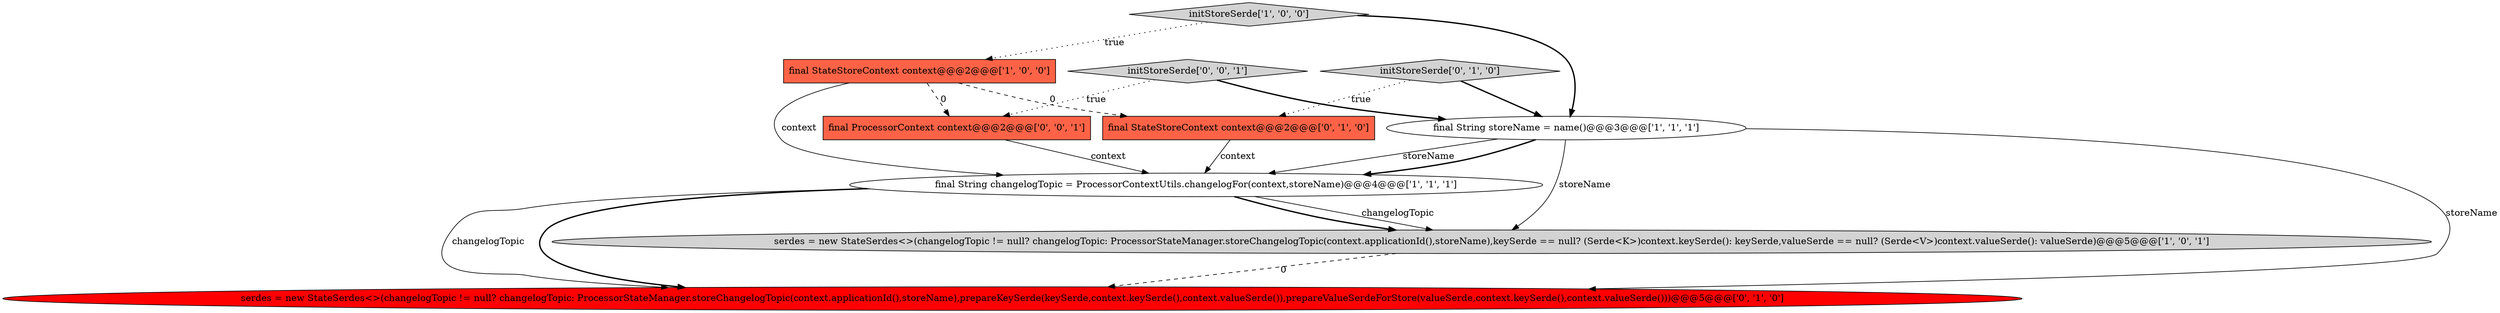digraph {
9 [style = filled, label = "initStoreSerde['0', '0', '1']", fillcolor = lightgray, shape = diamond image = "AAA0AAABBB3BBB"];
4 [style = filled, label = "initStoreSerde['1', '0', '0']", fillcolor = lightgray, shape = diamond image = "AAA0AAABBB1BBB"];
1 [style = filled, label = "serdes = new StateSerdes<>(changelogTopic != null? changelogTopic: ProcessorStateManager.storeChangelogTopic(context.applicationId(),storeName),keySerde == null? (Serde<K>)context.keySerde(): keySerde,valueSerde == null? (Serde<V>)context.valueSerde(): valueSerde)@@@5@@@['1', '0', '1']", fillcolor = lightgray, shape = ellipse image = "AAA0AAABBB1BBB"];
3 [style = filled, label = "final String changelogTopic = ProcessorContextUtils.changelogFor(context,storeName)@@@4@@@['1', '1', '1']", fillcolor = white, shape = ellipse image = "AAA0AAABBB1BBB"];
6 [style = filled, label = "final StateStoreContext context@@@2@@@['0', '1', '0']", fillcolor = tomato, shape = box image = "AAA1AAABBB2BBB"];
5 [style = filled, label = "serdes = new StateSerdes<>(changelogTopic != null? changelogTopic: ProcessorStateManager.storeChangelogTopic(context.applicationId(),storeName),prepareKeySerde(keySerde,context.keySerde(),context.valueSerde()),prepareValueSerdeForStore(valueSerde,context.keySerde(),context.valueSerde()))@@@5@@@['0', '1', '0']", fillcolor = red, shape = ellipse image = "AAA1AAABBB2BBB"];
8 [style = filled, label = "final ProcessorContext context@@@2@@@['0', '0', '1']", fillcolor = tomato, shape = box image = "AAA0AAABBB3BBB"];
2 [style = filled, label = "final String storeName = name()@@@3@@@['1', '1', '1']", fillcolor = white, shape = ellipse image = "AAA0AAABBB1BBB"];
7 [style = filled, label = "initStoreSerde['0', '1', '0']", fillcolor = lightgray, shape = diamond image = "AAA0AAABBB2BBB"];
0 [style = filled, label = "final StateStoreContext context@@@2@@@['1', '0', '0']", fillcolor = tomato, shape = box image = "AAA1AAABBB1BBB"];
0->8 [style = dashed, label="0"];
3->1 [style = solid, label="changelogTopic"];
3->5 [style = solid, label="changelogTopic"];
0->3 [style = solid, label="context"];
3->5 [style = bold, label=""];
7->6 [style = dotted, label="true"];
2->1 [style = solid, label="storeName"];
4->2 [style = bold, label=""];
1->5 [style = dashed, label="0"];
3->1 [style = bold, label=""];
6->3 [style = solid, label="context"];
2->3 [style = solid, label="storeName"];
9->2 [style = bold, label=""];
7->2 [style = bold, label=""];
8->3 [style = solid, label="context"];
2->3 [style = bold, label=""];
4->0 [style = dotted, label="true"];
0->6 [style = dashed, label="0"];
9->8 [style = dotted, label="true"];
2->5 [style = solid, label="storeName"];
}
